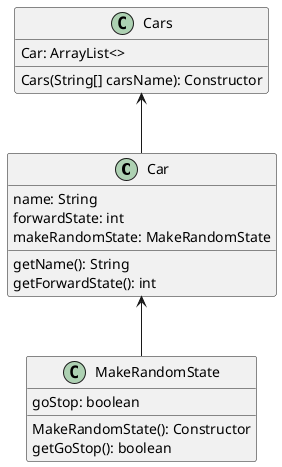 @startuml

class Car {
    name: String
    forwardState: int
    makeRandomState: MakeRandomState
    __
    getName(): String
    getForwardState(): int
}

class Cars {
    Car: ArrayList<>
    __
    Cars(String[] carsName): Constructor
}

class MakeRandomState {
    goStop: boolean
    __
    MakeRandomState(): Constructor
    getGoStop(): boolean
}

'+ output input console

'String

Cars <-- Car
Car <-- MakeRandomState

@enduml
